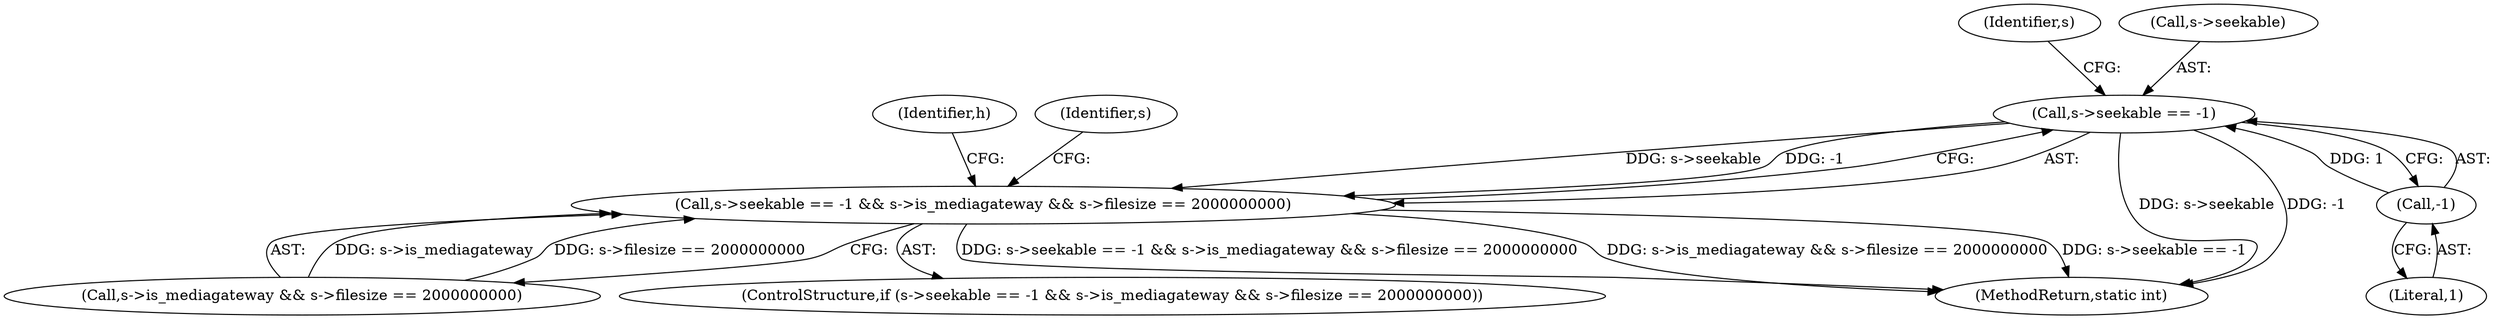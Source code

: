 digraph "0_FFmpeg_2a05c8f813de6f2278827734bf8102291e7484aa_3@pointer" {
"1000166" [label="(Call,s->seekable == -1)"];
"1000170" [label="(Call,-1)"];
"1000165" [label="(Call,s->seekable == -1 && s->is_mediagateway && s->filesize == 2000000000)"];
"1000201" [label="(MethodReturn,static int)"];
"1000183" [label="(Identifier,h)"];
"1000166" [label="(Call,s->seekable == -1)"];
"1000188" [label="(Identifier,s)"];
"1000170" [label="(Call,-1)"];
"1000174" [label="(Identifier,s)"];
"1000171" [label="(Literal,1)"];
"1000165" [label="(Call,s->seekable == -1 && s->is_mediagateway && s->filesize == 2000000000)"];
"1000172" [label="(Call,s->is_mediagateway && s->filesize == 2000000000)"];
"1000164" [label="(ControlStructure,if (s->seekable == -1 && s->is_mediagateway && s->filesize == 2000000000))"];
"1000167" [label="(Call,s->seekable)"];
"1000166" -> "1000165"  [label="AST: "];
"1000166" -> "1000170"  [label="CFG: "];
"1000167" -> "1000166"  [label="AST: "];
"1000170" -> "1000166"  [label="AST: "];
"1000174" -> "1000166"  [label="CFG: "];
"1000165" -> "1000166"  [label="CFG: "];
"1000166" -> "1000201"  [label="DDG: s->seekable"];
"1000166" -> "1000201"  [label="DDG: -1"];
"1000166" -> "1000165"  [label="DDG: s->seekable"];
"1000166" -> "1000165"  [label="DDG: -1"];
"1000170" -> "1000166"  [label="DDG: 1"];
"1000170" -> "1000171"  [label="CFG: "];
"1000171" -> "1000170"  [label="AST: "];
"1000165" -> "1000164"  [label="AST: "];
"1000165" -> "1000172"  [label="CFG: "];
"1000172" -> "1000165"  [label="AST: "];
"1000183" -> "1000165"  [label="CFG: "];
"1000188" -> "1000165"  [label="CFG: "];
"1000165" -> "1000201"  [label="DDG: s->is_mediagateway && s->filesize == 2000000000"];
"1000165" -> "1000201"  [label="DDG: s->seekable == -1"];
"1000165" -> "1000201"  [label="DDG: s->seekable == -1 && s->is_mediagateway && s->filesize == 2000000000"];
"1000172" -> "1000165"  [label="DDG: s->is_mediagateway"];
"1000172" -> "1000165"  [label="DDG: s->filesize == 2000000000"];
}
